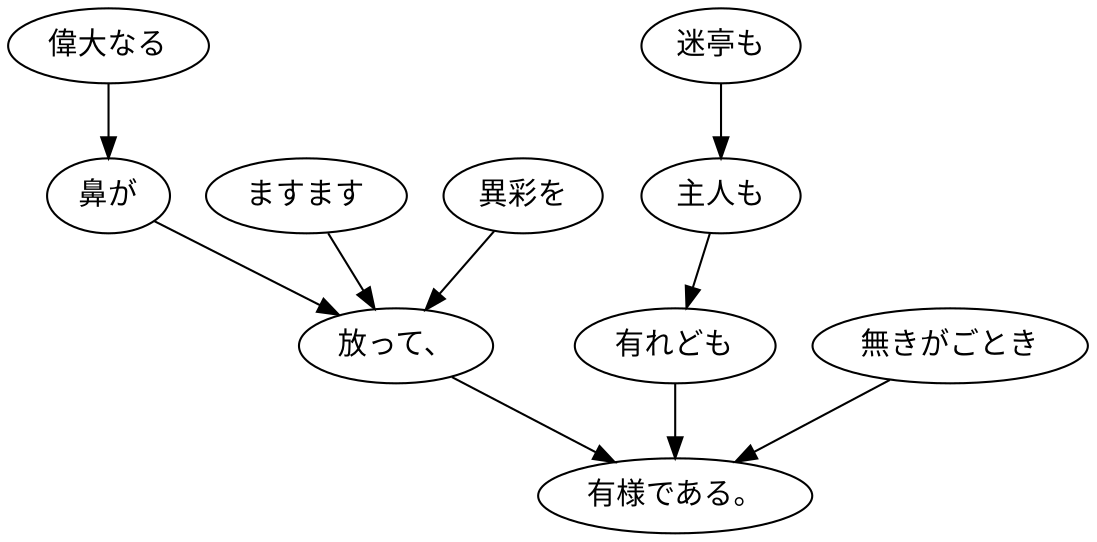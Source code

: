 digraph graph1637 {
	node0 [label="偉大なる"];
	node1 [label="鼻が"];
	node2 [label="ますます"];
	node3 [label="異彩を"];
	node4 [label="放って、"];
	node5 [label="迷亭も"];
	node6 [label="主人も"];
	node7 [label="有れども"];
	node8 [label="無きがごとき"];
	node9 [label="有様である。"];
	node0 -> node1;
	node1 -> node4;
	node2 -> node4;
	node3 -> node4;
	node4 -> node9;
	node5 -> node6;
	node6 -> node7;
	node7 -> node9;
	node8 -> node9;
}

